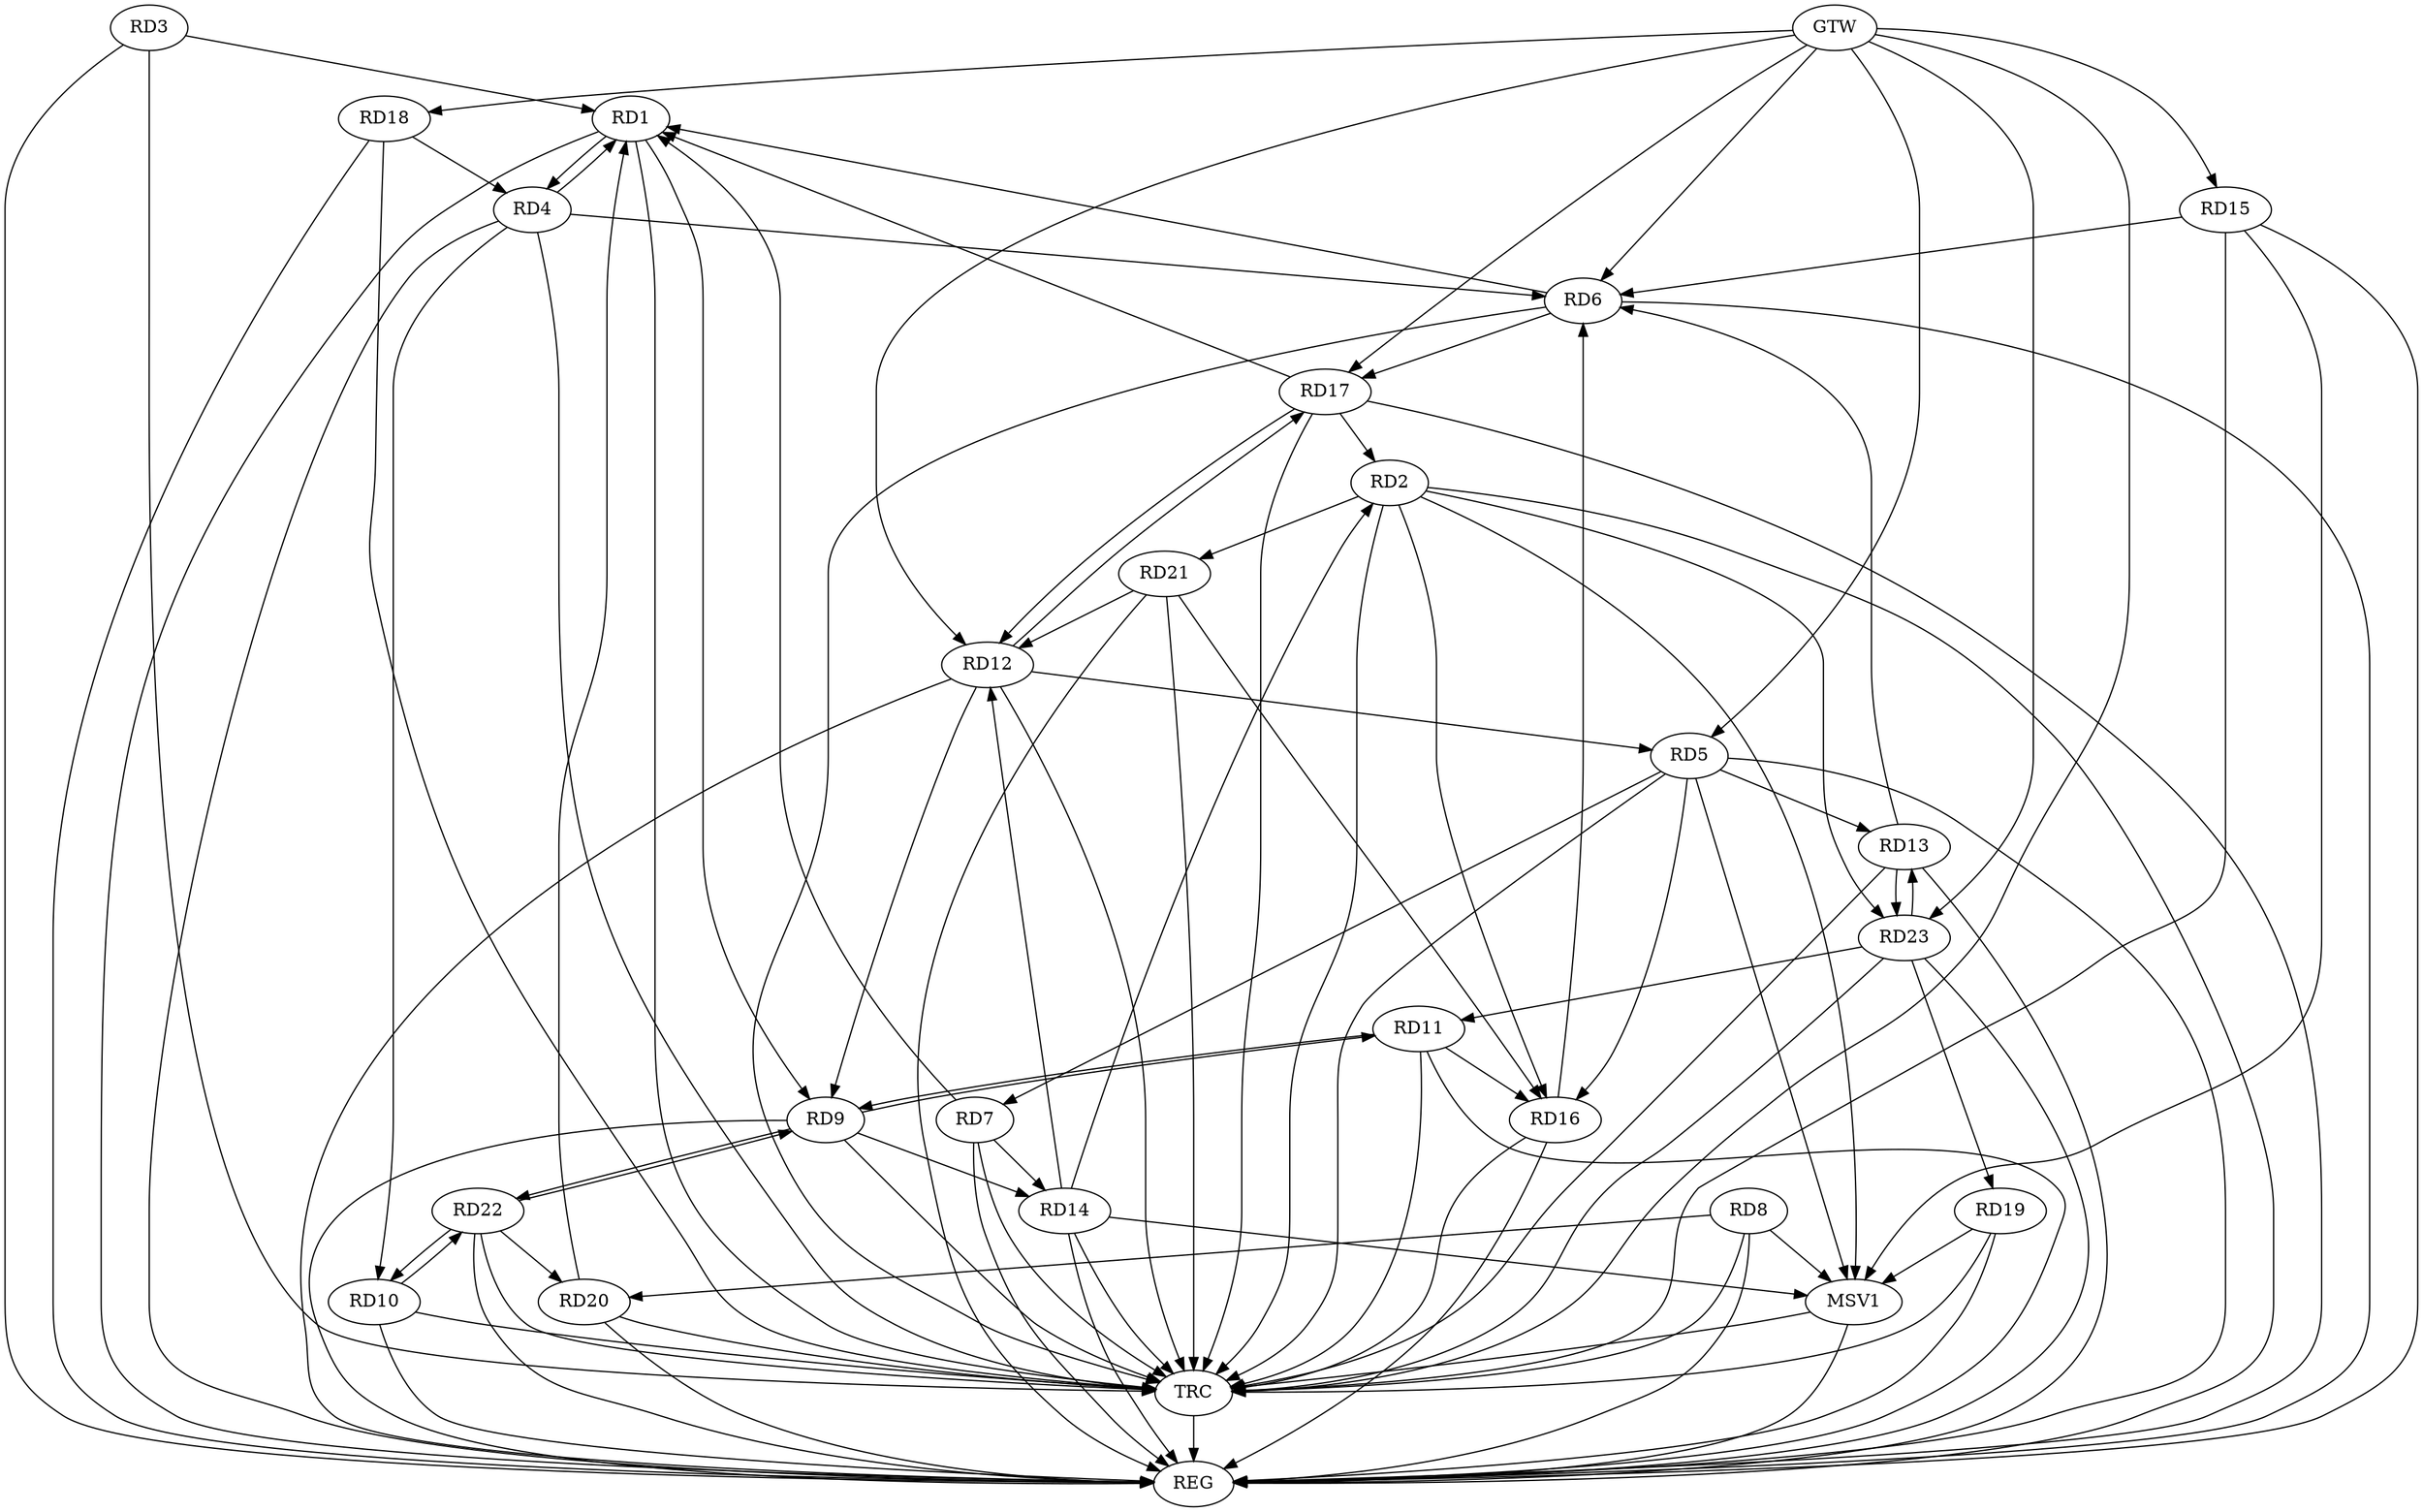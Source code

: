 strict digraph G {
  RD1 [ label="RD1" ];
  RD2 [ label="RD2" ];
  RD3 [ label="RD3" ];
  RD4 [ label="RD4" ];
  RD5 [ label="RD5" ];
  RD6 [ label="RD6" ];
  RD7 [ label="RD7" ];
  RD8 [ label="RD8" ];
  RD9 [ label="RD9" ];
  RD10 [ label="RD10" ];
  RD11 [ label="RD11" ];
  RD12 [ label="RD12" ];
  RD13 [ label="RD13" ];
  RD14 [ label="RD14" ];
  RD15 [ label="RD15" ];
  RD16 [ label="RD16" ];
  RD17 [ label="RD17" ];
  RD18 [ label="RD18" ];
  RD19 [ label="RD19" ];
  RD20 [ label="RD20" ];
  RD21 [ label="RD21" ];
  RD22 [ label="RD22" ];
  RD23 [ label="RD23" ];
  GTW [ label="GTW" ];
  REG [ label="REG" ];
  TRC [ label="TRC" ];
  MSV1 [ label="MSV1" ];
  RD1 -> RD4;
  RD1 -> RD9;
  RD14 -> RD2;
  RD2 -> RD16;
  RD17 -> RD2;
  RD2 -> RD21;
  RD2 -> RD23;
  RD4 -> RD6;
  RD4 -> RD10;
  RD18 -> RD4;
  RD5 -> RD7;
  RD12 -> RD5;
  RD5 -> RD13;
  RD5 -> RD16;
  RD13 -> RD6;
  RD15 -> RD6;
  RD16 -> RD6;
  RD6 -> RD17;
  RD7 -> RD14;
  RD8 -> RD20;
  RD9 -> RD11;
  RD11 -> RD9;
  RD12 -> RD9;
  RD9 -> RD14;
  RD9 -> RD22;
  RD22 -> RD9;
  RD10 -> RD22;
  RD22 -> RD10;
  RD11 -> RD16;
  RD23 -> RD11;
  RD14 -> RD12;
  RD12 -> RD17;
  RD17 -> RD12;
  RD21 -> RD12;
  RD13 -> RD23;
  RD23 -> RD13;
  RD21 -> RD16;
  RD23 -> RD19;
  RD22 -> RD20;
  GTW -> RD12;
  GTW -> RD15;
  GTW -> RD6;
  GTW -> RD17;
  GTW -> RD18;
  GTW -> RD5;
  GTW -> RD23;
  RD1 -> REG;
  RD2 -> REG;
  RD3 -> REG;
  RD4 -> REG;
  RD5 -> REG;
  RD6 -> REG;
  RD7 -> REG;
  RD8 -> REG;
  RD9 -> REG;
  RD10 -> REG;
  RD11 -> REG;
  RD12 -> REG;
  RD13 -> REG;
  RD14 -> REG;
  RD15 -> REG;
  RD16 -> REG;
  RD17 -> REG;
  RD18 -> REG;
  RD19 -> REG;
  RD20 -> REG;
  RD21 -> REG;
  RD22 -> REG;
  RD23 -> REG;
  RD1 -> TRC;
  RD2 -> TRC;
  RD3 -> TRC;
  RD4 -> TRC;
  RD5 -> TRC;
  RD6 -> TRC;
  RD7 -> TRC;
  RD8 -> TRC;
  RD9 -> TRC;
  RD10 -> TRC;
  RD11 -> TRC;
  RD12 -> TRC;
  RD13 -> TRC;
  RD14 -> TRC;
  RD15 -> TRC;
  RD16 -> TRC;
  RD17 -> TRC;
  RD18 -> TRC;
  RD19 -> TRC;
  RD20 -> TRC;
  RD21 -> TRC;
  RD22 -> TRC;
  RD23 -> TRC;
  GTW -> TRC;
  TRC -> REG;
  RD3 -> RD1;
  RD6 -> RD1;
  RD20 -> RD1;
  RD7 -> RD1;
  RD17 -> RD1;
  RD4 -> RD1;
  RD2 -> MSV1;
  RD5 -> MSV1;
  RD8 -> MSV1;
  RD14 -> MSV1;
  RD19 -> MSV1;
  RD15 -> MSV1;
  MSV1 -> REG;
  MSV1 -> TRC;
}
